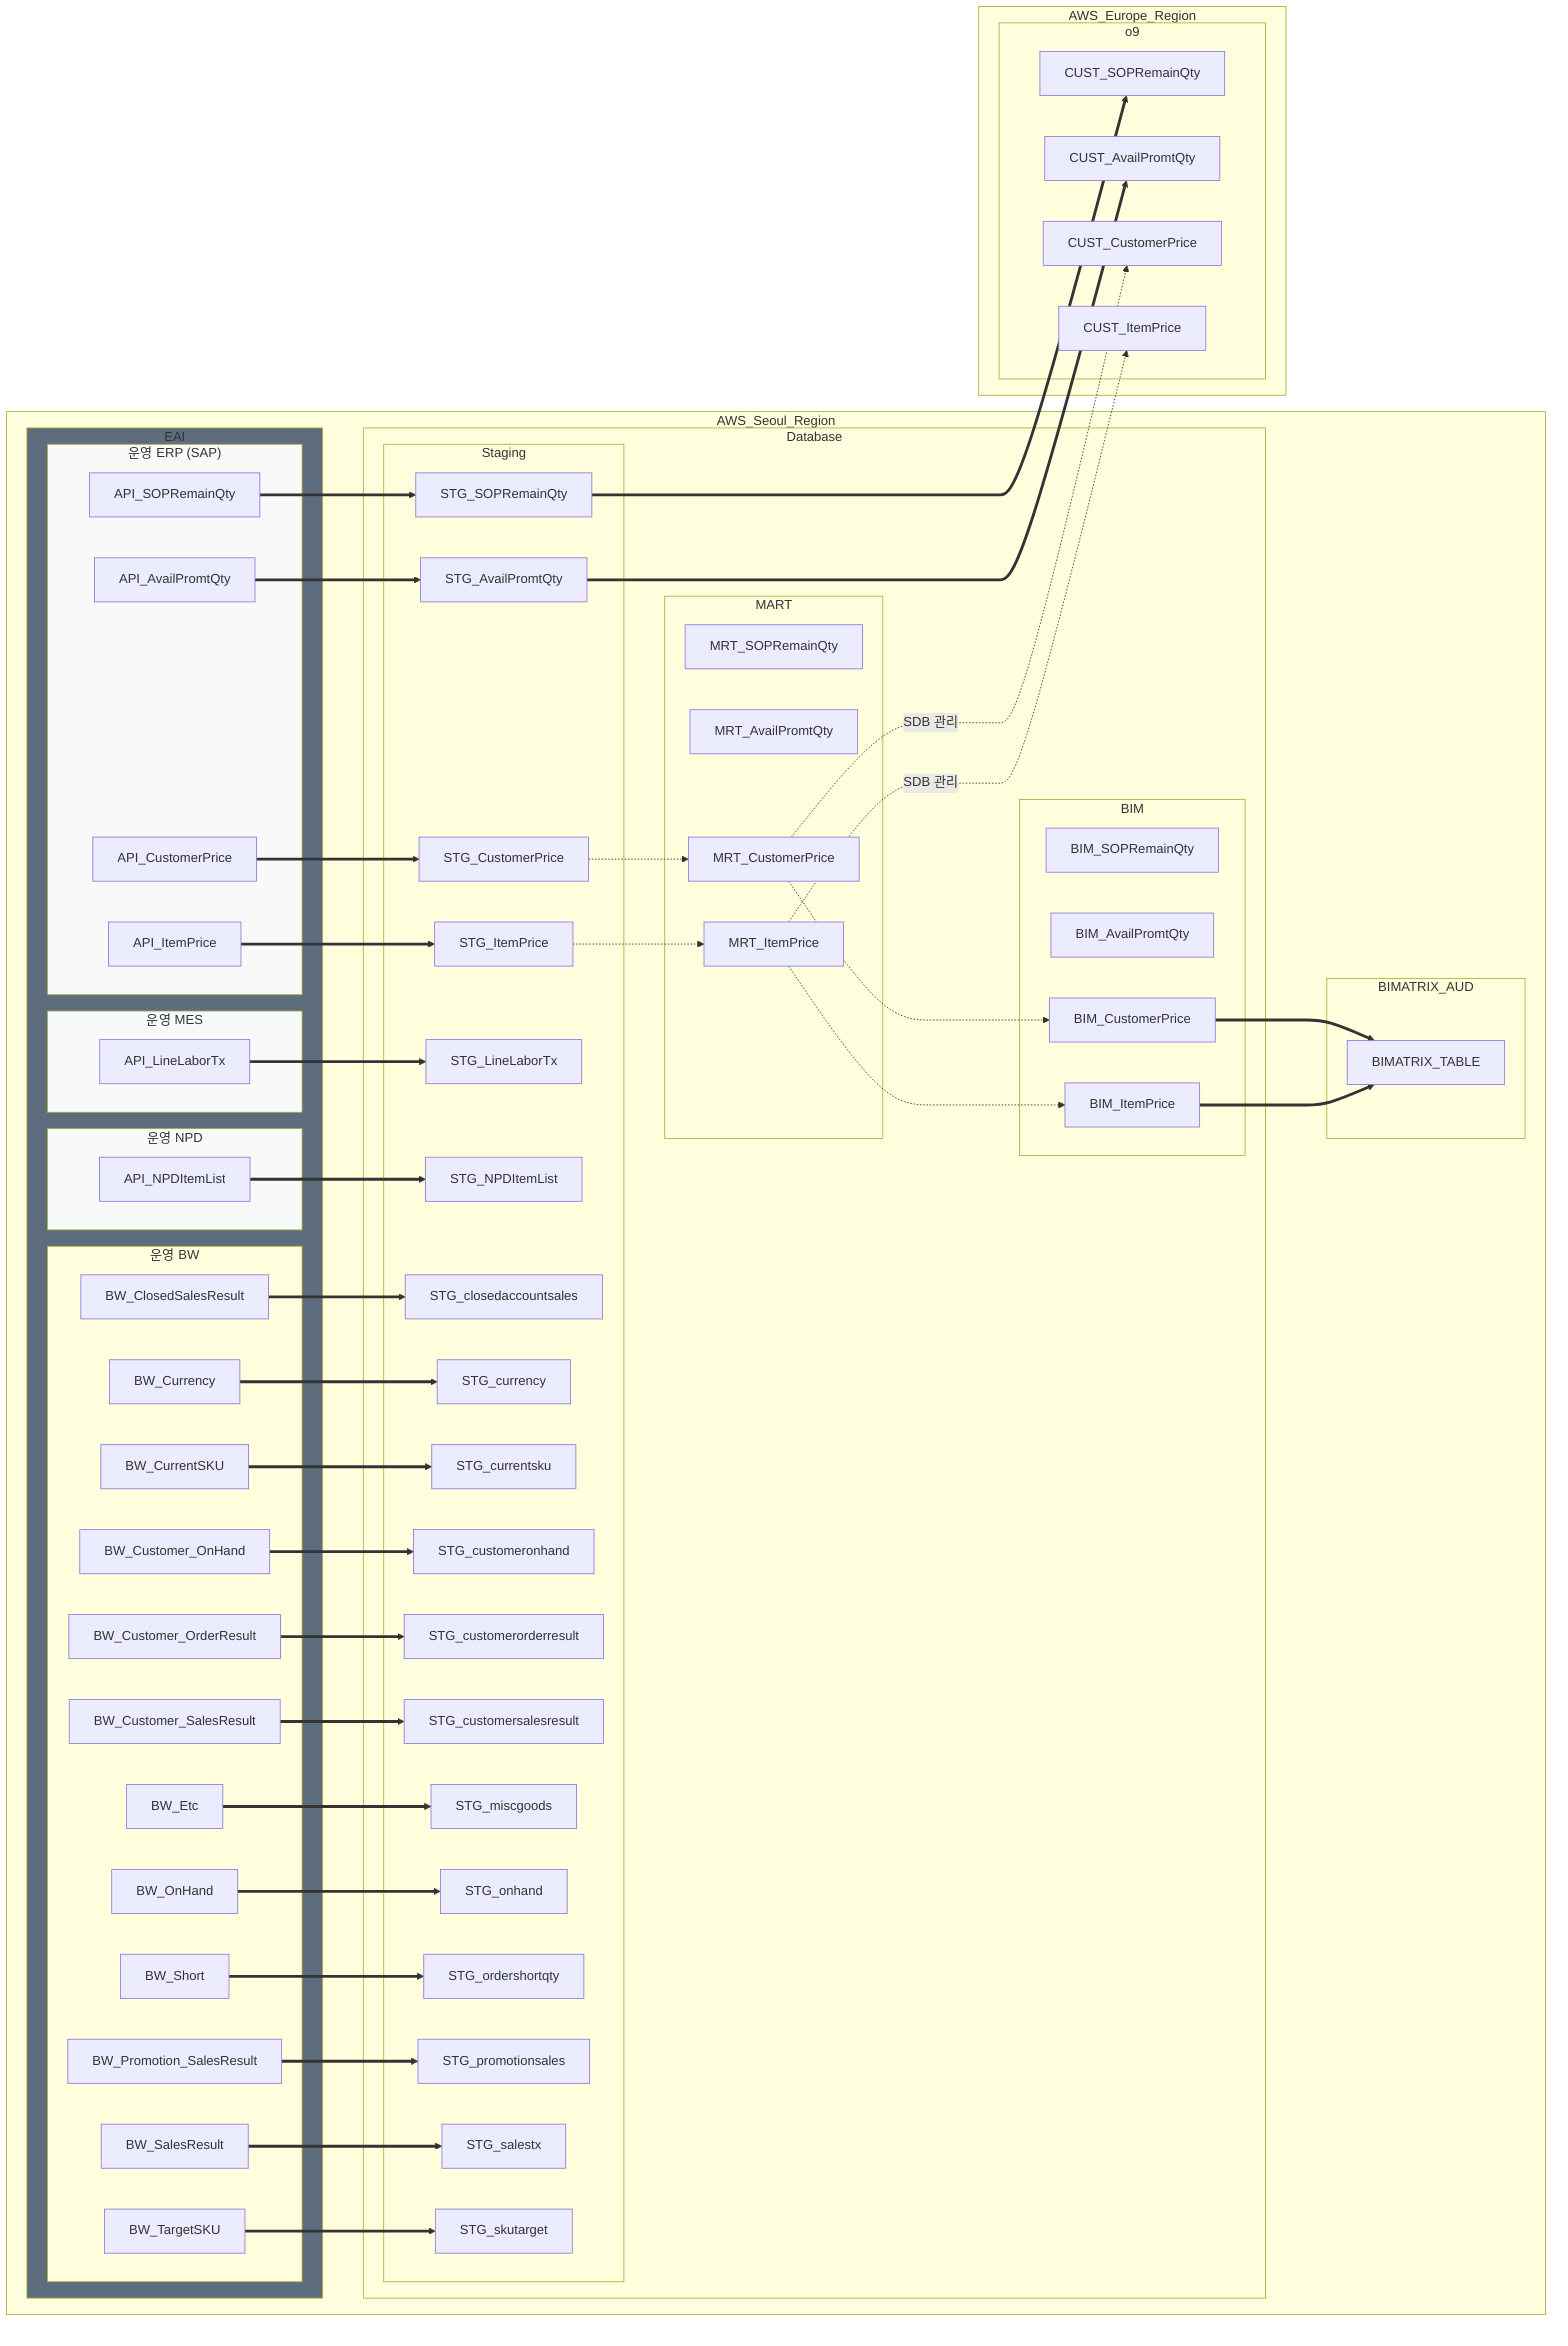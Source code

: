 graph LR
 
  %% 다이어그램
  subgraph subGraph6 ["AWS_Seoul_Region"]
    subgraph EAI ["EAI"]
      subgraph SAP ["운영 ERP (SAP)"]
        APICP37["API_SOPRemainQty"]
        APICP11["API_AvailPromtQty"]
        APICP35["API_CustomerPrice"]
        APICP10["API_ItemPrice"]
      end
      subgraph MES ["운영 MES"]
        MESSP12["API_LineLaborTx"]
      end
      subgraph NPD ["운영 NPD"]
        NPDCP25["API_NPDItemList"]
      end
      subgraph BW_ ["운영 BW"]
        BW_CP51["BW_ClosedSalesResult"]
        BW_CP42["BW_Currency"]
        BW_CP23["BW_CurrentSKU"]
        BW_CP49["BW_Customer_OnHand"]
        BW_CP48["BW_Customer_OrderResult"]
        BW_CP22["BW_Customer_SalesResult"]
        BW_CP19["BW_Etc"]
        BW_CP12["BW_OnHand"]
        BW_CP20["BW_Short"]
        BW_CP50["BW_Promotion_SalesResult"]
        BW_CP21["BW_SalesResult"]
        BW_CP39["BW_TargetSKU"]
      end
    end
    subgraph Database ["Database"]
      direction LR
      subgraph Schema_Staging["Staging"]
      direction TB
        STGCP37["STG_SOPRemainQty"]
        STGCP11["STG_AvailPromtQty"]
        STGCP35["STG_CustomerPrice"]
        STGCP10["STG_ItemPrice"]
        STGSP12["STG_LineLaborTx"]
        STGCP25["STG_NPDItemList"]
        STGCP51["STG_closedaccountsales"]
        STGCP42["STG_currency"]
        STGCP23["STG_currentsku"]
        STGCP49["STG_customeronhand"]
        STGCP48["STG_customerorderresult"]
        STGCP22["STG_customersalesresult"]
        STGCP19["STG_miscgoods"]
        STGCP12["STG_onhand"]
        STGCP20["STG_ordershortqty"]
        STGCP50["STG_promotionsales"]
        STGCP21["STG_salestx"]
        STGCP39["STG_skutarget"]
      end
      subgraph Schema_MART ["MART"]
      direction TB
        MRTCP37["MRT_SOPRemainQty"]
        MRTCP11["MRT_AvailPromtQty"]
        MRTCP35["MRT_CustomerPrice"]
        MRTCP10["MRT_ItemPrice"]
      end
      subgraph Schema_BIM ["BIM"]
      direction TB
        BIMCP37["BIM_SOPRemainQty"]
        BIMCP11["BIM_AvailPromtQty"]
        BIMCP35["BIM_CustomerPrice"]
        BIMCP10["BIM_ItemPrice"]
      end
    end
    subgraph BIM_AUD ["BIMATRIX_AUD"]
      BIM00["BIMATRIX_TABLE"]
    end
  end

  subgraph subGraph8 ["AWS_Europe_Region"]
    direction TB
    subgraph o9 ["o9"]
      CSTCP37["CUST_SOPRemainQty"]
      CSTCP11["CUST_AvailPromtQty"]
      CSTCP35["CUST_CustomerPrice"]
      CSTCP10["CUST_ItemPrice"]
    end
  end

  %% 스타일 0
  APICP37 ==> STGCP37
  APICP11 ==> STGCP11
  APICP35 ==> STGCP35 
  APICP10 ==> STGCP10
  MESSP12 ==> STGSP12
  NPDCP25 ==> STGCP25
  BIMCP35 ==> BIM00
  BIMCP10 ==> BIM00
  STGCP37 ==> CSTCP37
  STGCP11 ==> CSTCP11
  BW_CP51 ==> STGCP51
  BW_CP42 ==> STGCP42
  BW_CP23 ==> STGCP23
  BW_CP49 ==> STGCP49
  BW_CP48 ==> STGCP48
  BW_CP22 ==> STGCP22
  BW_CP19 ==> STGCP19
  BW_CP12 ==> STGCP12
  BW_CP20 ==> STGCP20
  BW_CP50 ==> STGCP50
  BW_CP21 ==> STGCP21
  BW_CP39 ==> STGCP39

  %% 스타일 1
  MRTCP35 -. "SDB 관리" .-> CSTCP35
  MRTCP10 -. "SDB 관리" .-> CSTCP10

  %% 스타일 2
  STGCP35 -.-> MRTCP35 -.-> BIMCP35
  STGCP10 -.-> MRTCP10 -.-> BIMCP10


  style SAP fill:#F8F9F9
  style EAI fill:#5D6D7E
  style MES fill:#F8F9F9
  style NPD fill:#F8F9F9